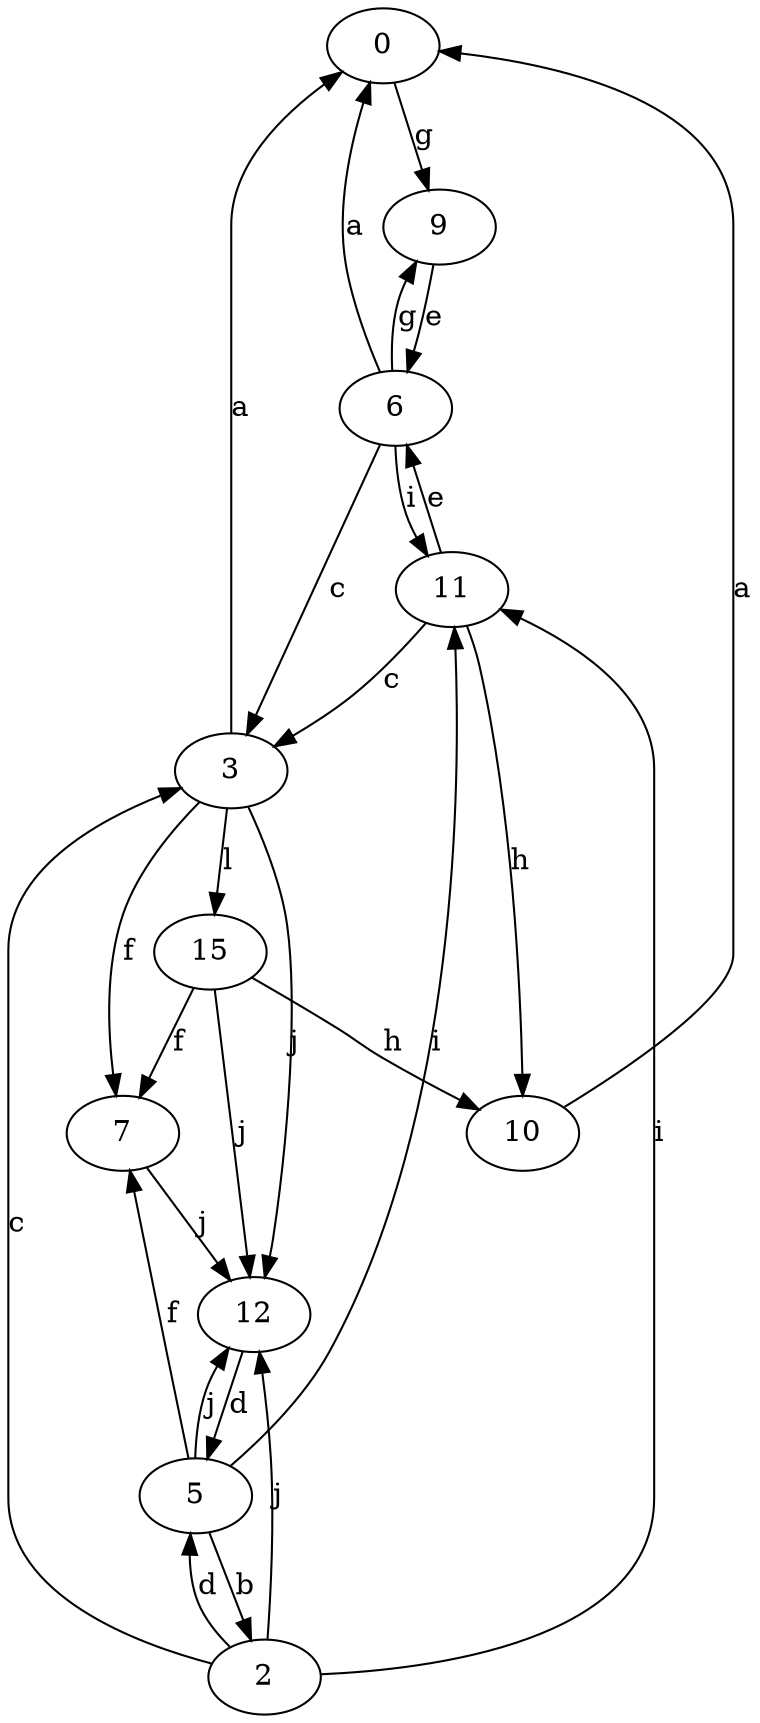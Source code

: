 strict digraph  {
0;
2;
3;
5;
6;
7;
9;
10;
11;
12;
15;
0 -> 9  [label=g];
2 -> 3  [label=c];
2 -> 5  [label=d];
2 -> 11  [label=i];
2 -> 12  [label=j];
3 -> 0  [label=a];
3 -> 7  [label=f];
3 -> 12  [label=j];
3 -> 15  [label=l];
5 -> 2  [label=b];
5 -> 7  [label=f];
5 -> 11  [label=i];
5 -> 12  [label=j];
6 -> 0  [label=a];
6 -> 3  [label=c];
6 -> 9  [label=g];
6 -> 11  [label=i];
7 -> 12  [label=j];
9 -> 6  [label=e];
10 -> 0  [label=a];
11 -> 3  [label=c];
11 -> 6  [label=e];
11 -> 10  [label=h];
12 -> 5  [label=d];
15 -> 7  [label=f];
15 -> 10  [label=h];
15 -> 12  [label=j];
}
